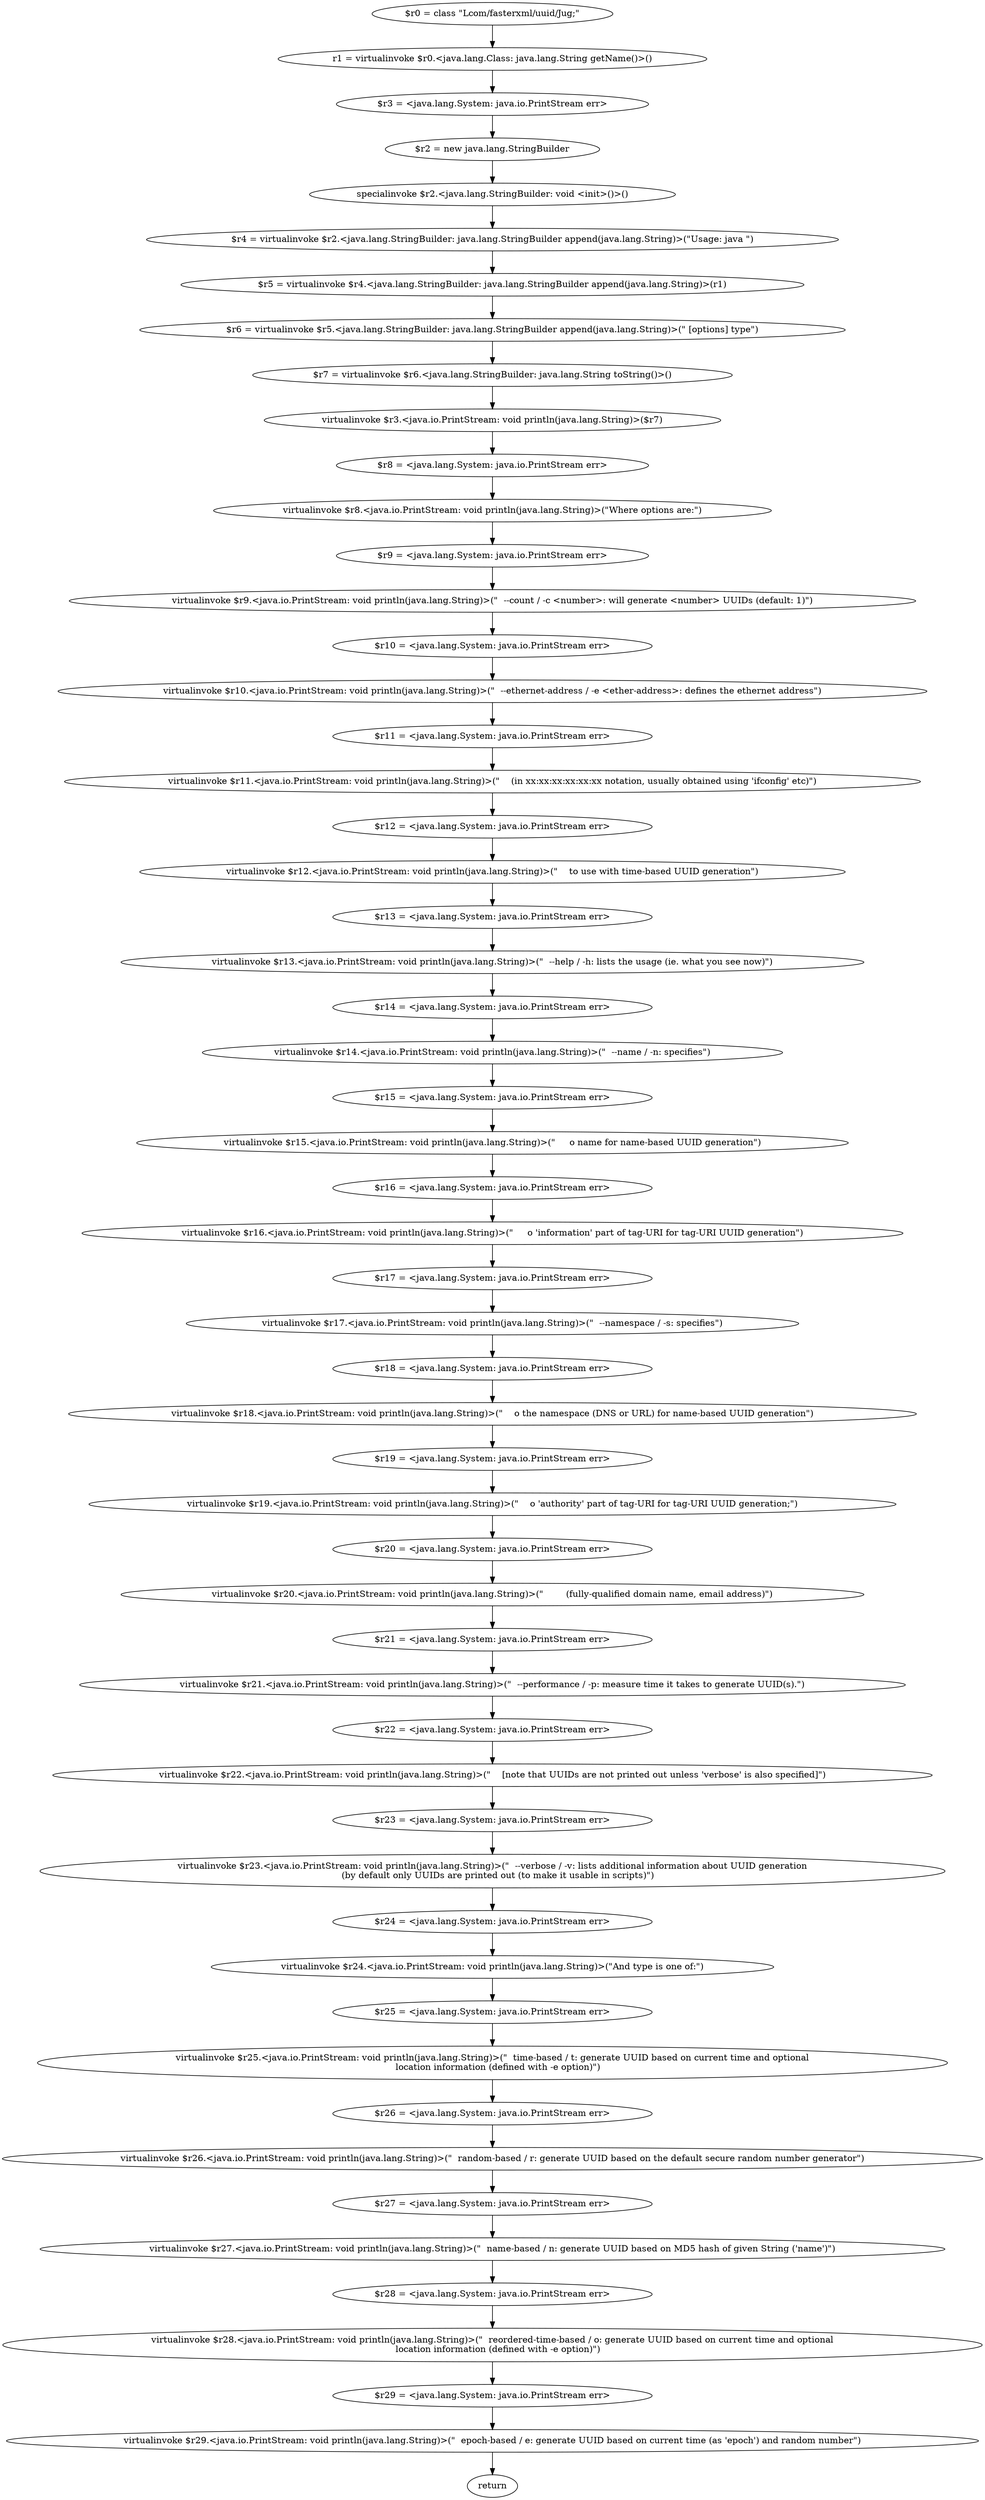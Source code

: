 digraph "unitGraph" {
    "$r0 = class \"Lcom/fasterxml/uuid/Jug;\""
    "r1 = virtualinvoke $r0.<java.lang.Class: java.lang.String getName()>()"
    "$r3 = <java.lang.System: java.io.PrintStream err>"
    "$r2 = new java.lang.StringBuilder"
    "specialinvoke $r2.<java.lang.StringBuilder: void <init>()>()"
    "$r4 = virtualinvoke $r2.<java.lang.StringBuilder: java.lang.StringBuilder append(java.lang.String)>(\"Usage: java \")"
    "$r5 = virtualinvoke $r4.<java.lang.StringBuilder: java.lang.StringBuilder append(java.lang.String)>(r1)"
    "$r6 = virtualinvoke $r5.<java.lang.StringBuilder: java.lang.StringBuilder append(java.lang.String)>(\" [options] type\")"
    "$r7 = virtualinvoke $r6.<java.lang.StringBuilder: java.lang.String toString()>()"
    "virtualinvoke $r3.<java.io.PrintStream: void println(java.lang.String)>($r7)"
    "$r8 = <java.lang.System: java.io.PrintStream err>"
    "virtualinvoke $r8.<java.io.PrintStream: void println(java.lang.String)>(\"Where options are:\")"
    "$r9 = <java.lang.System: java.io.PrintStream err>"
    "virtualinvoke $r9.<java.io.PrintStream: void println(java.lang.String)>(\"  --count / -c <number>: will generate <number> UUIDs (default: 1)\")"
    "$r10 = <java.lang.System: java.io.PrintStream err>"
    "virtualinvoke $r10.<java.io.PrintStream: void println(java.lang.String)>(\"  --ethernet-address / -e <ether-address>: defines the ethernet address\")"
    "$r11 = <java.lang.System: java.io.PrintStream err>"
    "virtualinvoke $r11.<java.io.PrintStream: void println(java.lang.String)>(\"    (in xx:xx:xx:xx:xx:xx notation, usually obtained using \'ifconfig\' etc)\")"
    "$r12 = <java.lang.System: java.io.PrintStream err>"
    "virtualinvoke $r12.<java.io.PrintStream: void println(java.lang.String)>(\"    to use with time-based UUID generation\")"
    "$r13 = <java.lang.System: java.io.PrintStream err>"
    "virtualinvoke $r13.<java.io.PrintStream: void println(java.lang.String)>(\"  --help / -h: lists the usage (ie. what you see now)\")"
    "$r14 = <java.lang.System: java.io.PrintStream err>"
    "virtualinvoke $r14.<java.io.PrintStream: void println(java.lang.String)>(\"  --name / -n: specifies\")"
    "$r15 = <java.lang.System: java.io.PrintStream err>"
    "virtualinvoke $r15.<java.io.PrintStream: void println(java.lang.String)>(\"     o name for name-based UUID generation\")"
    "$r16 = <java.lang.System: java.io.PrintStream err>"
    "virtualinvoke $r16.<java.io.PrintStream: void println(java.lang.String)>(\"     o \'information\' part of tag-URI for tag-URI UUID generation\")"
    "$r17 = <java.lang.System: java.io.PrintStream err>"
    "virtualinvoke $r17.<java.io.PrintStream: void println(java.lang.String)>(\"  --namespace / -s: specifies\")"
    "$r18 = <java.lang.System: java.io.PrintStream err>"
    "virtualinvoke $r18.<java.io.PrintStream: void println(java.lang.String)>(\"    o the namespace (DNS or URL) for name-based UUID generation\")"
    "$r19 = <java.lang.System: java.io.PrintStream err>"
    "virtualinvoke $r19.<java.io.PrintStream: void println(java.lang.String)>(\"    o \'authority\' part of tag-URI for tag-URI UUID generation;\")"
    "$r20 = <java.lang.System: java.io.PrintStream err>"
    "virtualinvoke $r20.<java.io.PrintStream: void println(java.lang.String)>(\"        (fully-qualified domain name, email address)\")"
    "$r21 = <java.lang.System: java.io.PrintStream err>"
    "virtualinvoke $r21.<java.io.PrintStream: void println(java.lang.String)>(\"  --performance / -p: measure time it takes to generate UUID(s).\")"
    "$r22 = <java.lang.System: java.io.PrintStream err>"
    "virtualinvoke $r22.<java.io.PrintStream: void println(java.lang.String)>(\"    [note that UUIDs are not printed out unless \'verbose\' is also specified]\")"
    "$r23 = <java.lang.System: java.io.PrintStream err>"
    "virtualinvoke $r23.<java.io.PrintStream: void println(java.lang.String)>(\"  --verbose / -v: lists additional information about UUID generation\n    (by default only UUIDs are printed out (to make it usable in scripts)\")"
    "$r24 = <java.lang.System: java.io.PrintStream err>"
    "virtualinvoke $r24.<java.io.PrintStream: void println(java.lang.String)>(\"And type is one of:\")"
    "$r25 = <java.lang.System: java.io.PrintStream err>"
    "virtualinvoke $r25.<java.io.PrintStream: void println(java.lang.String)>(\"  time-based / t: generate UUID based on current time and optional\n    location information (defined with -e option)\")"
    "$r26 = <java.lang.System: java.io.PrintStream err>"
    "virtualinvoke $r26.<java.io.PrintStream: void println(java.lang.String)>(\"  random-based / r: generate UUID based on the default secure random number generator\")"
    "$r27 = <java.lang.System: java.io.PrintStream err>"
    "virtualinvoke $r27.<java.io.PrintStream: void println(java.lang.String)>(\"  name-based / n: generate UUID based on MD5 hash of given String (\'name\')\")"
    "$r28 = <java.lang.System: java.io.PrintStream err>"
    "virtualinvoke $r28.<java.io.PrintStream: void println(java.lang.String)>(\"  reordered-time-based / o: generate UUID based on current time and optional\n    location information (defined with -e option)\")"
    "$r29 = <java.lang.System: java.io.PrintStream err>"
    "virtualinvoke $r29.<java.io.PrintStream: void println(java.lang.String)>(\"  epoch-based / e: generate UUID based on current time (as \'epoch\') and random number\")"
    "return"
    "$r0 = class \"Lcom/fasterxml/uuid/Jug;\""->"r1 = virtualinvoke $r0.<java.lang.Class: java.lang.String getName()>()";
    "r1 = virtualinvoke $r0.<java.lang.Class: java.lang.String getName()>()"->"$r3 = <java.lang.System: java.io.PrintStream err>";
    "$r3 = <java.lang.System: java.io.PrintStream err>"->"$r2 = new java.lang.StringBuilder";
    "$r2 = new java.lang.StringBuilder"->"specialinvoke $r2.<java.lang.StringBuilder: void <init>()>()";
    "specialinvoke $r2.<java.lang.StringBuilder: void <init>()>()"->"$r4 = virtualinvoke $r2.<java.lang.StringBuilder: java.lang.StringBuilder append(java.lang.String)>(\"Usage: java \")";
    "$r4 = virtualinvoke $r2.<java.lang.StringBuilder: java.lang.StringBuilder append(java.lang.String)>(\"Usage: java \")"->"$r5 = virtualinvoke $r4.<java.lang.StringBuilder: java.lang.StringBuilder append(java.lang.String)>(r1)";
    "$r5 = virtualinvoke $r4.<java.lang.StringBuilder: java.lang.StringBuilder append(java.lang.String)>(r1)"->"$r6 = virtualinvoke $r5.<java.lang.StringBuilder: java.lang.StringBuilder append(java.lang.String)>(\" [options] type\")";
    "$r6 = virtualinvoke $r5.<java.lang.StringBuilder: java.lang.StringBuilder append(java.lang.String)>(\" [options] type\")"->"$r7 = virtualinvoke $r6.<java.lang.StringBuilder: java.lang.String toString()>()";
    "$r7 = virtualinvoke $r6.<java.lang.StringBuilder: java.lang.String toString()>()"->"virtualinvoke $r3.<java.io.PrintStream: void println(java.lang.String)>($r7)";
    "virtualinvoke $r3.<java.io.PrintStream: void println(java.lang.String)>($r7)"->"$r8 = <java.lang.System: java.io.PrintStream err>";
    "$r8 = <java.lang.System: java.io.PrintStream err>"->"virtualinvoke $r8.<java.io.PrintStream: void println(java.lang.String)>(\"Where options are:\")";
    "virtualinvoke $r8.<java.io.PrintStream: void println(java.lang.String)>(\"Where options are:\")"->"$r9 = <java.lang.System: java.io.PrintStream err>";
    "$r9 = <java.lang.System: java.io.PrintStream err>"->"virtualinvoke $r9.<java.io.PrintStream: void println(java.lang.String)>(\"  --count / -c <number>: will generate <number> UUIDs (default: 1)\")";
    "virtualinvoke $r9.<java.io.PrintStream: void println(java.lang.String)>(\"  --count / -c <number>: will generate <number> UUIDs (default: 1)\")"->"$r10 = <java.lang.System: java.io.PrintStream err>";
    "$r10 = <java.lang.System: java.io.PrintStream err>"->"virtualinvoke $r10.<java.io.PrintStream: void println(java.lang.String)>(\"  --ethernet-address / -e <ether-address>: defines the ethernet address\")";
    "virtualinvoke $r10.<java.io.PrintStream: void println(java.lang.String)>(\"  --ethernet-address / -e <ether-address>: defines the ethernet address\")"->"$r11 = <java.lang.System: java.io.PrintStream err>";
    "$r11 = <java.lang.System: java.io.PrintStream err>"->"virtualinvoke $r11.<java.io.PrintStream: void println(java.lang.String)>(\"    (in xx:xx:xx:xx:xx:xx notation, usually obtained using \'ifconfig\' etc)\")";
    "virtualinvoke $r11.<java.io.PrintStream: void println(java.lang.String)>(\"    (in xx:xx:xx:xx:xx:xx notation, usually obtained using \'ifconfig\' etc)\")"->"$r12 = <java.lang.System: java.io.PrintStream err>";
    "$r12 = <java.lang.System: java.io.PrintStream err>"->"virtualinvoke $r12.<java.io.PrintStream: void println(java.lang.String)>(\"    to use with time-based UUID generation\")";
    "virtualinvoke $r12.<java.io.PrintStream: void println(java.lang.String)>(\"    to use with time-based UUID generation\")"->"$r13 = <java.lang.System: java.io.PrintStream err>";
    "$r13 = <java.lang.System: java.io.PrintStream err>"->"virtualinvoke $r13.<java.io.PrintStream: void println(java.lang.String)>(\"  --help / -h: lists the usage (ie. what you see now)\")";
    "virtualinvoke $r13.<java.io.PrintStream: void println(java.lang.String)>(\"  --help / -h: lists the usage (ie. what you see now)\")"->"$r14 = <java.lang.System: java.io.PrintStream err>";
    "$r14 = <java.lang.System: java.io.PrintStream err>"->"virtualinvoke $r14.<java.io.PrintStream: void println(java.lang.String)>(\"  --name / -n: specifies\")";
    "virtualinvoke $r14.<java.io.PrintStream: void println(java.lang.String)>(\"  --name / -n: specifies\")"->"$r15 = <java.lang.System: java.io.PrintStream err>";
    "$r15 = <java.lang.System: java.io.PrintStream err>"->"virtualinvoke $r15.<java.io.PrintStream: void println(java.lang.String)>(\"     o name for name-based UUID generation\")";
    "virtualinvoke $r15.<java.io.PrintStream: void println(java.lang.String)>(\"     o name for name-based UUID generation\")"->"$r16 = <java.lang.System: java.io.PrintStream err>";
    "$r16 = <java.lang.System: java.io.PrintStream err>"->"virtualinvoke $r16.<java.io.PrintStream: void println(java.lang.String)>(\"     o \'information\' part of tag-URI for tag-URI UUID generation\")";
    "virtualinvoke $r16.<java.io.PrintStream: void println(java.lang.String)>(\"     o \'information\' part of tag-URI for tag-URI UUID generation\")"->"$r17 = <java.lang.System: java.io.PrintStream err>";
    "$r17 = <java.lang.System: java.io.PrintStream err>"->"virtualinvoke $r17.<java.io.PrintStream: void println(java.lang.String)>(\"  --namespace / -s: specifies\")";
    "virtualinvoke $r17.<java.io.PrintStream: void println(java.lang.String)>(\"  --namespace / -s: specifies\")"->"$r18 = <java.lang.System: java.io.PrintStream err>";
    "$r18 = <java.lang.System: java.io.PrintStream err>"->"virtualinvoke $r18.<java.io.PrintStream: void println(java.lang.String)>(\"    o the namespace (DNS or URL) for name-based UUID generation\")";
    "virtualinvoke $r18.<java.io.PrintStream: void println(java.lang.String)>(\"    o the namespace (DNS or URL) for name-based UUID generation\")"->"$r19 = <java.lang.System: java.io.PrintStream err>";
    "$r19 = <java.lang.System: java.io.PrintStream err>"->"virtualinvoke $r19.<java.io.PrintStream: void println(java.lang.String)>(\"    o \'authority\' part of tag-URI for tag-URI UUID generation;\")";
    "virtualinvoke $r19.<java.io.PrintStream: void println(java.lang.String)>(\"    o \'authority\' part of tag-URI for tag-URI UUID generation;\")"->"$r20 = <java.lang.System: java.io.PrintStream err>";
    "$r20 = <java.lang.System: java.io.PrintStream err>"->"virtualinvoke $r20.<java.io.PrintStream: void println(java.lang.String)>(\"        (fully-qualified domain name, email address)\")";
    "virtualinvoke $r20.<java.io.PrintStream: void println(java.lang.String)>(\"        (fully-qualified domain name, email address)\")"->"$r21 = <java.lang.System: java.io.PrintStream err>";
    "$r21 = <java.lang.System: java.io.PrintStream err>"->"virtualinvoke $r21.<java.io.PrintStream: void println(java.lang.String)>(\"  --performance / -p: measure time it takes to generate UUID(s).\")";
    "virtualinvoke $r21.<java.io.PrintStream: void println(java.lang.String)>(\"  --performance / -p: measure time it takes to generate UUID(s).\")"->"$r22 = <java.lang.System: java.io.PrintStream err>";
    "$r22 = <java.lang.System: java.io.PrintStream err>"->"virtualinvoke $r22.<java.io.PrintStream: void println(java.lang.String)>(\"    [note that UUIDs are not printed out unless \'verbose\' is also specified]\")";
    "virtualinvoke $r22.<java.io.PrintStream: void println(java.lang.String)>(\"    [note that UUIDs are not printed out unless \'verbose\' is also specified]\")"->"$r23 = <java.lang.System: java.io.PrintStream err>";
    "$r23 = <java.lang.System: java.io.PrintStream err>"->"virtualinvoke $r23.<java.io.PrintStream: void println(java.lang.String)>(\"  --verbose / -v: lists additional information about UUID generation\n    (by default only UUIDs are printed out (to make it usable in scripts)\")";
    "virtualinvoke $r23.<java.io.PrintStream: void println(java.lang.String)>(\"  --verbose / -v: lists additional information about UUID generation\n    (by default only UUIDs are printed out (to make it usable in scripts)\")"->"$r24 = <java.lang.System: java.io.PrintStream err>";
    "$r24 = <java.lang.System: java.io.PrintStream err>"->"virtualinvoke $r24.<java.io.PrintStream: void println(java.lang.String)>(\"And type is one of:\")";
    "virtualinvoke $r24.<java.io.PrintStream: void println(java.lang.String)>(\"And type is one of:\")"->"$r25 = <java.lang.System: java.io.PrintStream err>";
    "$r25 = <java.lang.System: java.io.PrintStream err>"->"virtualinvoke $r25.<java.io.PrintStream: void println(java.lang.String)>(\"  time-based / t: generate UUID based on current time and optional\n    location information (defined with -e option)\")";
    "virtualinvoke $r25.<java.io.PrintStream: void println(java.lang.String)>(\"  time-based / t: generate UUID based on current time and optional\n    location information (defined with -e option)\")"->"$r26 = <java.lang.System: java.io.PrintStream err>";
    "$r26 = <java.lang.System: java.io.PrintStream err>"->"virtualinvoke $r26.<java.io.PrintStream: void println(java.lang.String)>(\"  random-based / r: generate UUID based on the default secure random number generator\")";
    "virtualinvoke $r26.<java.io.PrintStream: void println(java.lang.String)>(\"  random-based / r: generate UUID based on the default secure random number generator\")"->"$r27 = <java.lang.System: java.io.PrintStream err>";
    "$r27 = <java.lang.System: java.io.PrintStream err>"->"virtualinvoke $r27.<java.io.PrintStream: void println(java.lang.String)>(\"  name-based / n: generate UUID based on MD5 hash of given String (\'name\')\")";
    "virtualinvoke $r27.<java.io.PrintStream: void println(java.lang.String)>(\"  name-based / n: generate UUID based on MD5 hash of given String (\'name\')\")"->"$r28 = <java.lang.System: java.io.PrintStream err>";
    "$r28 = <java.lang.System: java.io.PrintStream err>"->"virtualinvoke $r28.<java.io.PrintStream: void println(java.lang.String)>(\"  reordered-time-based / o: generate UUID based on current time and optional\n    location information (defined with -e option)\")";
    "virtualinvoke $r28.<java.io.PrintStream: void println(java.lang.String)>(\"  reordered-time-based / o: generate UUID based on current time and optional\n    location information (defined with -e option)\")"->"$r29 = <java.lang.System: java.io.PrintStream err>";
    "$r29 = <java.lang.System: java.io.PrintStream err>"->"virtualinvoke $r29.<java.io.PrintStream: void println(java.lang.String)>(\"  epoch-based / e: generate UUID based on current time (as \'epoch\') and random number\")";
    "virtualinvoke $r29.<java.io.PrintStream: void println(java.lang.String)>(\"  epoch-based / e: generate UUID based on current time (as \'epoch\') and random number\")"->"return";
}
